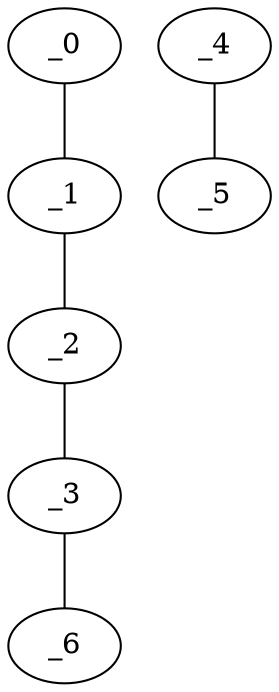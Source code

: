 graph HP1_0129 {
	_0	 [x="1.0199",
		y="2.40866"];
	_1	 [x="0.916217",
		y="0.679417"];
	_0 -- _1;
	_2	 [x="2.6938",
		y="0.332028"];
	_1 -- _2;
	_3	 [x="2.05",
		y="2.86"];
	_2 -- _3;
	_6	 [x="2.91912",
		y="2.33859"];
	_3 -- _6;
	_4	 [x="0.40749",
		y="1.58822"];
	_5	 [x="2.42634",
		y="1.24093"];
	_4 -- _5;
}
